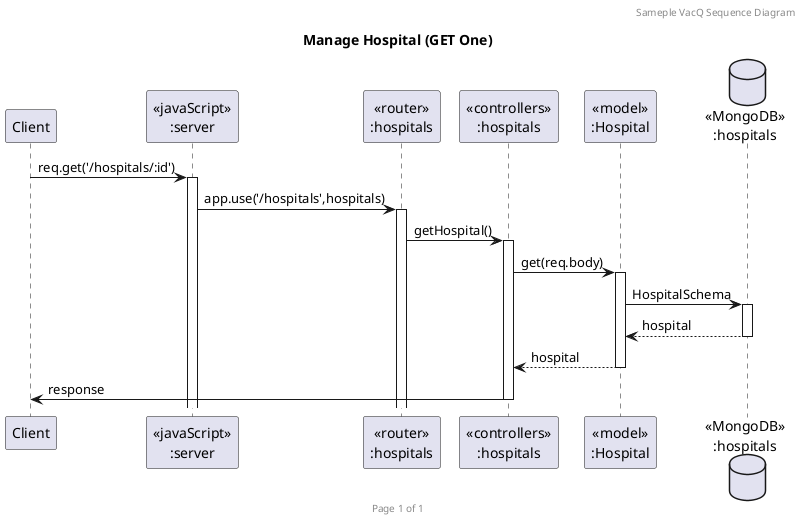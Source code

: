 @startuml Manage Hospital (GET One)

header Sameple VacQ Sequence Diagram
footer Page %page% of %lastpage%
title "Manage Hospital (GET One)"

participant "Client" as client
participant "<<javaScript>>\n:server" as server
participant "<<router>>\n:hospitals" as routerHospitals
participant "<<controllers>>\n:hospitals" as controllersHospitals
participant "<<model>>\n:Hospital" as modelHospital
database "<<MongoDB>>\n:hospitals" as HospitalsDatabase

client->server ++:req.get('/hospitals/:id')
server->routerHospitals ++:app.use('/hospitals',hospitals)
routerHospitals -> controllersHospitals ++:getHospital()
controllersHospitals->modelHospital ++:get(req.body)
modelHospital ->HospitalsDatabase ++: HospitalSchema
HospitalsDatabase --> modelHospital --: hospital
controllersHospitals <-- modelHospital --:hospital
controllersHospitals->client --:response

@enduml
